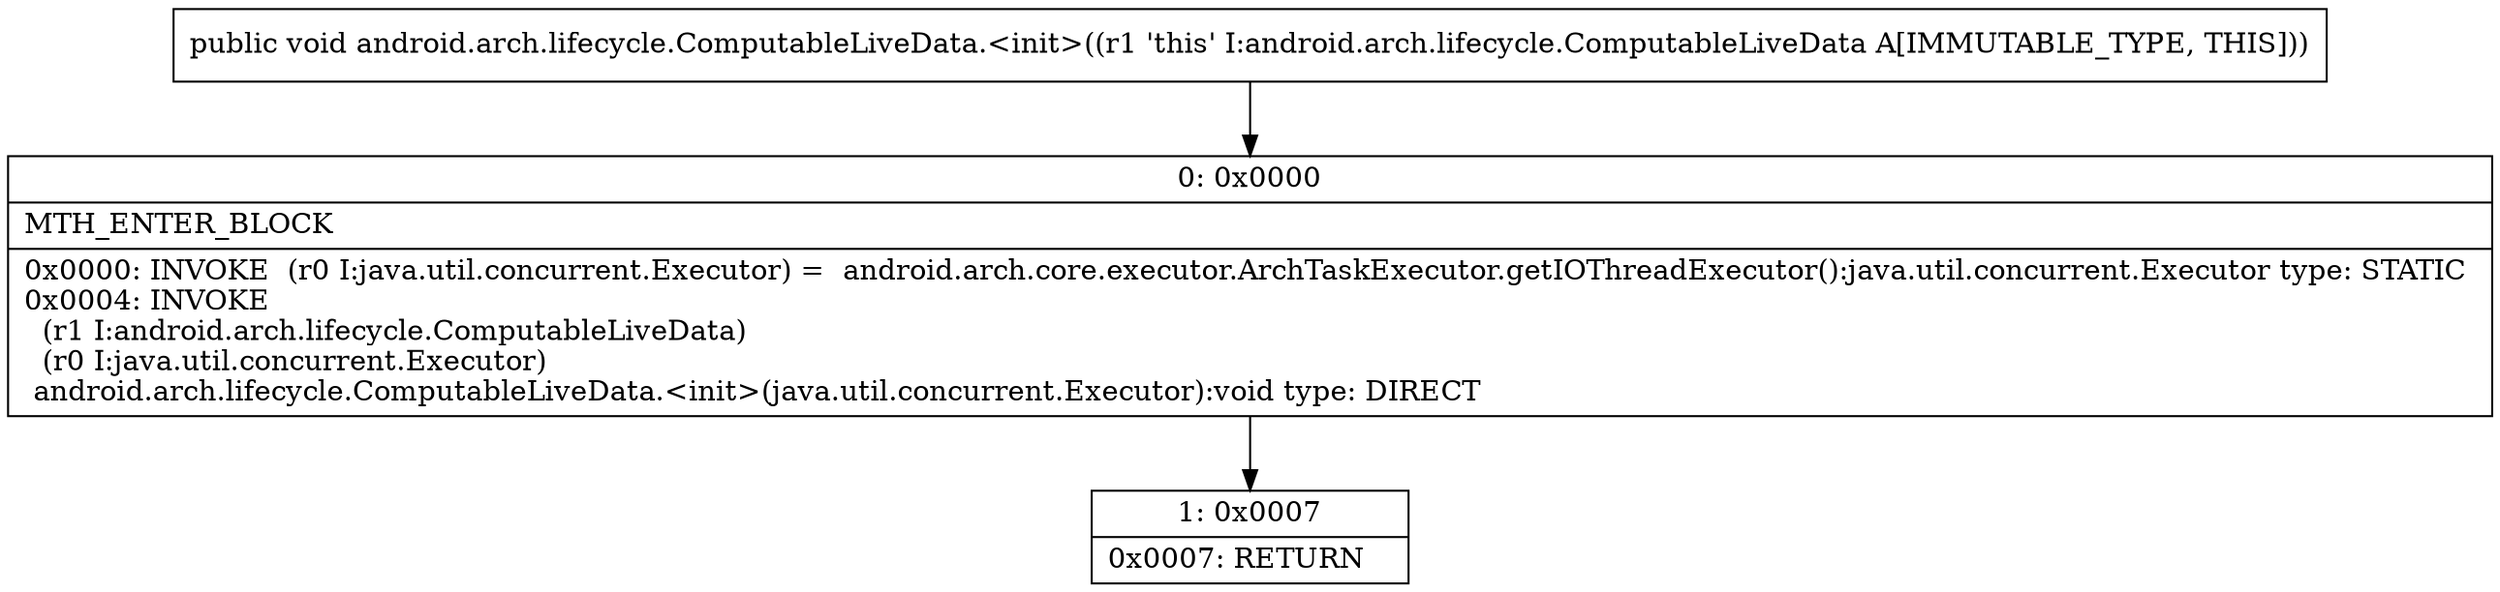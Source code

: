 digraph "CFG forandroid.arch.lifecycle.ComputableLiveData.\<init\>()V" {
Node_0 [shape=record,label="{0\:\ 0x0000|MTH_ENTER_BLOCK\l|0x0000: INVOKE  (r0 I:java.util.concurrent.Executor) =  android.arch.core.executor.ArchTaskExecutor.getIOThreadExecutor():java.util.concurrent.Executor type: STATIC \l0x0004: INVOKE  \l  (r1 I:android.arch.lifecycle.ComputableLiveData)\l  (r0 I:java.util.concurrent.Executor)\l android.arch.lifecycle.ComputableLiveData.\<init\>(java.util.concurrent.Executor):void type: DIRECT \l}"];
Node_1 [shape=record,label="{1\:\ 0x0007|0x0007: RETURN   \l}"];
MethodNode[shape=record,label="{public void android.arch.lifecycle.ComputableLiveData.\<init\>((r1 'this' I:android.arch.lifecycle.ComputableLiveData A[IMMUTABLE_TYPE, THIS])) }"];
MethodNode -> Node_0;
Node_0 -> Node_1;
}

